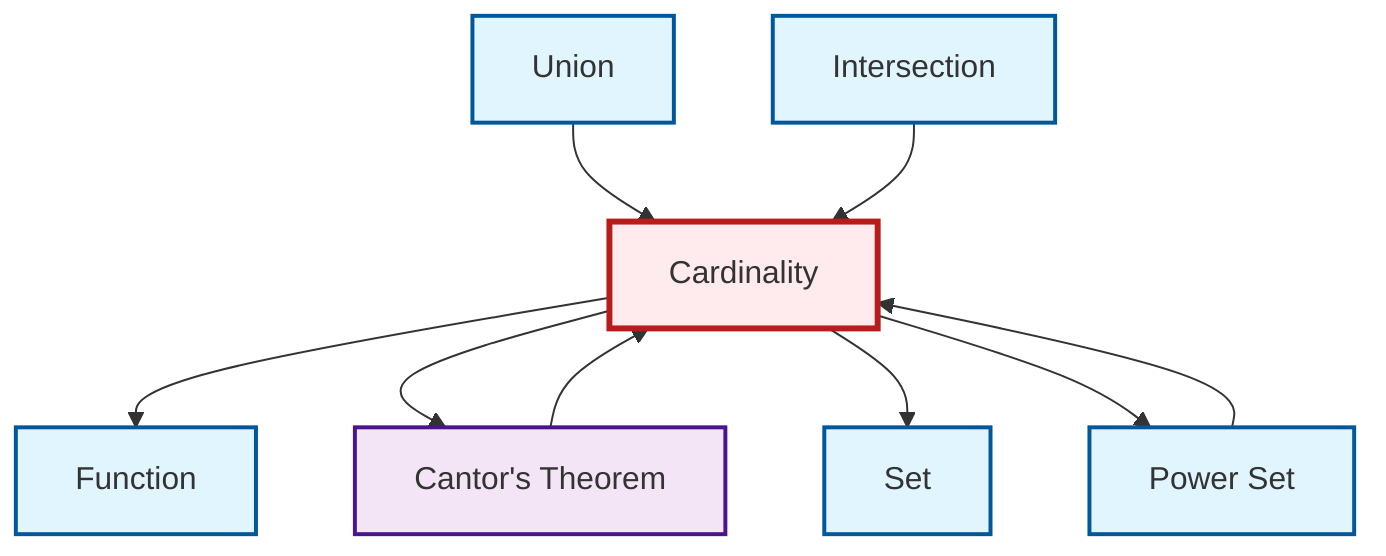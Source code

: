 graph TD
    classDef definition fill:#e1f5fe,stroke:#01579b,stroke-width:2px
    classDef theorem fill:#f3e5f5,stroke:#4a148c,stroke-width:2px
    classDef axiom fill:#fff3e0,stroke:#e65100,stroke-width:2px
    classDef example fill:#e8f5e9,stroke:#1b5e20,stroke-width:2px
    classDef current fill:#ffebee,stroke:#b71c1c,stroke-width:3px
    def-function["Function"]:::definition
    def-cardinality["Cardinality"]:::definition
    def-power-set["Power Set"]:::definition
    thm-cantor["Cantor's Theorem"]:::theorem
    def-intersection["Intersection"]:::definition
    def-set["Set"]:::definition
    def-union["Union"]:::definition
    def-cardinality --> def-function
    def-power-set --> def-cardinality
    def-cardinality --> thm-cantor
    def-cardinality --> def-set
    def-cardinality --> def-power-set
    thm-cantor --> def-cardinality
    def-union --> def-cardinality
    def-intersection --> def-cardinality
    class def-cardinality current
